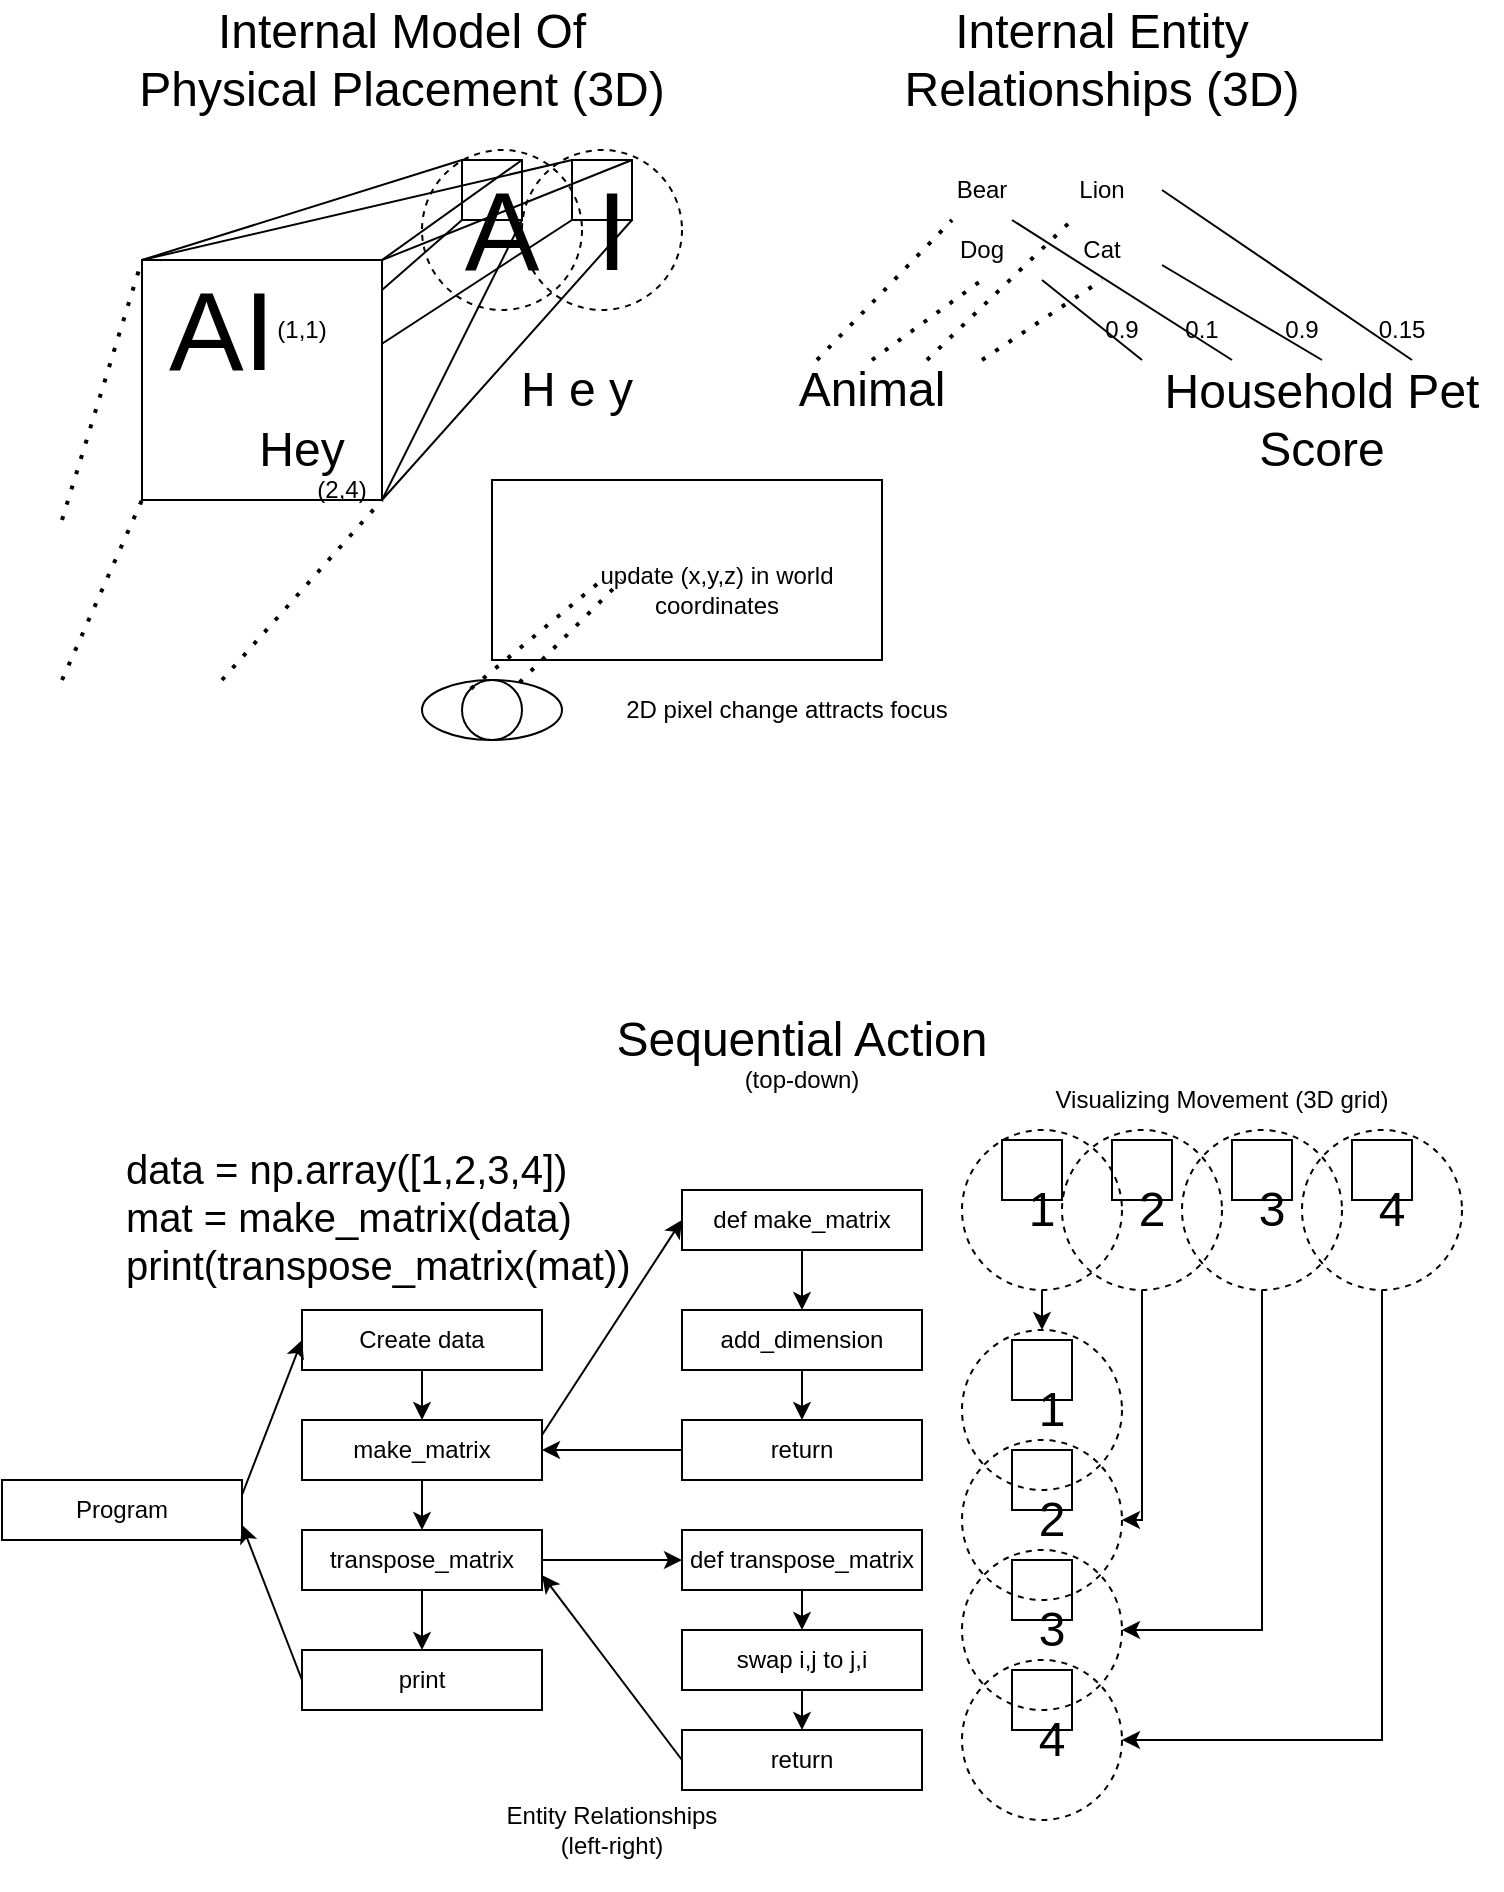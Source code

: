 <mxfile version="22.1.18" type="github">
  <diagram name="Page-1" id="2HosVxl--_S_Rm3T7pNT">
    <mxGraphModel dx="1234" dy="1180" grid="1" gridSize="10" guides="1" tooltips="1" connect="1" arrows="1" fold="1" page="0" pageScale="1" pageWidth="850" pageHeight="1100" math="0" shadow="0">
      <root>
        <mxCell id="0" />
        <mxCell id="1" parent="0" />
        <mxCell id="tEnjDblLYsDwTRLGcKnI-51" value="" style="rounded=0;whiteSpace=wrap;html=1;fillColor=default;" vertex="1" parent="1">
          <mxGeometry x="335" y="380" width="195" height="90" as="geometry" />
        </mxCell>
        <mxCell id="tEnjDblLYsDwTRLGcKnI-8" value="&lt;font style=&quot;font-size: 56px;&quot;&gt;A&lt;/font&gt;" style="text;html=1;strokeColor=none;fillColor=none;align=center;verticalAlign=middle;whiteSpace=wrap;rounded=0;" vertex="1" parent="1">
          <mxGeometry x="310" y="240" width="60" height="30" as="geometry" />
        </mxCell>
        <mxCell id="tEnjDblLYsDwTRLGcKnI-7" value="" style="ellipse;whiteSpace=wrap;html=1;aspect=fixed;dashed=1;fillColor=none;" vertex="1" parent="1">
          <mxGeometry x="300" y="215" width="80" height="80" as="geometry" />
        </mxCell>
        <mxCell id="tEnjDblLYsDwTRLGcKnI-1" value="" style="whiteSpace=wrap;html=1;aspect=fixed;fillColor=none;" vertex="1" parent="1">
          <mxGeometry x="320" y="220" width="30" height="30" as="geometry" />
        </mxCell>
        <mxCell id="tEnjDblLYsDwTRLGcKnI-3" value="" style="endArrow=none;html=1;strokeWidth=1;rounded=0;exitX=0;exitY=0;exitDx=0;exitDy=0;entryX=0;entryY=0;entryDx=0;entryDy=0;" edge="1" parent="1" source="tEnjDblLYsDwTRLGcKnI-2" target="tEnjDblLYsDwTRLGcKnI-1">
          <mxGeometry width="50" height="50" relative="1" as="geometry">
            <mxPoint x="400" y="630" as="sourcePoint" />
            <mxPoint x="450" y="580" as="targetPoint" />
          </mxGeometry>
        </mxCell>
        <mxCell id="tEnjDblLYsDwTRLGcKnI-4" value="" style="endArrow=none;html=1;strokeWidth=1;rounded=0;exitX=1;exitY=0;exitDx=0;exitDy=0;entryX=1;entryY=0;entryDx=0;entryDy=0;" edge="1" parent="1" source="tEnjDblLYsDwTRLGcKnI-2" target="tEnjDblLYsDwTRLGcKnI-1">
          <mxGeometry width="50" height="50" relative="1" as="geometry">
            <mxPoint x="200" y="280" as="sourcePoint" />
            <mxPoint x="330" y="230" as="targetPoint" />
          </mxGeometry>
        </mxCell>
        <mxCell id="tEnjDblLYsDwTRLGcKnI-5" value="" style="endArrow=none;html=1;strokeWidth=1;rounded=0;exitX=1;exitY=1;exitDx=0;exitDy=0;entryX=1;entryY=1;entryDx=0;entryDy=0;" edge="1" parent="1" source="tEnjDblLYsDwTRLGcKnI-2" target="tEnjDblLYsDwTRLGcKnI-1">
          <mxGeometry width="50" height="50" relative="1" as="geometry">
            <mxPoint x="280" y="280" as="sourcePoint" />
            <mxPoint x="370" y="230" as="targetPoint" />
          </mxGeometry>
        </mxCell>
        <mxCell id="tEnjDblLYsDwTRLGcKnI-6" value="" style="endArrow=none;html=1;strokeWidth=1;rounded=0;exitX=0;exitY=1;exitDx=0;exitDy=0;entryX=0;entryY=1;entryDx=0;entryDy=0;" edge="1" parent="1" source="tEnjDblLYsDwTRLGcKnI-2" target="tEnjDblLYsDwTRLGcKnI-1">
          <mxGeometry width="50" height="50" relative="1" as="geometry">
            <mxPoint x="290" y="290" as="sourcePoint" />
            <mxPoint x="380" y="240" as="targetPoint" />
          </mxGeometry>
        </mxCell>
        <mxCell id="tEnjDblLYsDwTRLGcKnI-17" value="" style="endArrow=none;html=1;strokeWidth=1;rounded=0;exitX=0;exitY=1;exitDx=0;exitDy=0;entryX=0;entryY=1;entryDx=0;entryDy=0;" edge="1" parent="1" source="tEnjDblLYsDwTRLGcKnI-2">
          <mxGeometry width="50" height="50" relative="1" as="geometry">
            <mxPoint x="215" y="390" as="sourcePoint" />
            <mxPoint x="375" y="250" as="targetPoint" />
          </mxGeometry>
        </mxCell>
        <mxCell id="tEnjDblLYsDwTRLGcKnI-2" value="" style="whiteSpace=wrap;html=1;aspect=fixed;" vertex="1" parent="1">
          <mxGeometry x="160" y="270" width="120" height="120" as="geometry" />
        </mxCell>
        <mxCell id="tEnjDblLYsDwTRLGcKnI-11" value="" style="ellipse;whiteSpace=wrap;html=1;aspect=fixed;dashed=1;fillColor=none;" vertex="1" parent="1">
          <mxGeometry x="350" y="215" width="80" height="80" as="geometry" />
        </mxCell>
        <mxCell id="tEnjDblLYsDwTRLGcKnI-13" value="&lt;font style=&quot;font-size: 56px;&quot;&gt;I&lt;/font&gt;" style="text;html=1;strokeColor=none;fillColor=none;align=center;verticalAlign=middle;whiteSpace=wrap;rounded=0;" vertex="1" parent="1">
          <mxGeometry x="365" y="240" width="60" height="30" as="geometry" />
        </mxCell>
        <mxCell id="tEnjDblLYsDwTRLGcKnI-14" value="" style="endArrow=none;html=1;strokeWidth=1;rounded=0;exitX=0;exitY=0;exitDx=0;exitDy=0;entryX=0;entryY=0;entryDx=0;entryDy=0;" edge="1" parent="1" source="tEnjDblLYsDwTRLGcKnI-2">
          <mxGeometry width="50" height="50" relative="1" as="geometry">
            <mxPoint x="215" y="270" as="sourcePoint" />
            <mxPoint x="375" y="220" as="targetPoint" />
          </mxGeometry>
        </mxCell>
        <mxCell id="tEnjDblLYsDwTRLGcKnI-15" value="" style="endArrow=none;html=1;strokeWidth=1;rounded=0;exitX=1;exitY=0;exitDx=0;exitDy=0;entryX=1;entryY=0;entryDx=0;entryDy=0;" edge="1" parent="1" source="tEnjDblLYsDwTRLGcKnI-2">
          <mxGeometry width="50" height="50" relative="1" as="geometry">
            <mxPoint x="335" y="270" as="sourcePoint" />
            <mxPoint x="405" y="220" as="targetPoint" />
          </mxGeometry>
        </mxCell>
        <mxCell id="tEnjDblLYsDwTRLGcKnI-16" value="" style="endArrow=none;html=1;strokeWidth=1;rounded=0;entryX=1;entryY=1;entryDx=0;entryDy=0;" edge="1" parent="1">
          <mxGeometry width="50" height="50" relative="1" as="geometry">
            <mxPoint x="280" y="390" as="sourcePoint" />
            <mxPoint x="405" y="250" as="targetPoint" />
          </mxGeometry>
        </mxCell>
        <mxCell id="tEnjDblLYsDwTRLGcKnI-18" value="" style="whiteSpace=wrap;html=1;aspect=fixed;fillColor=none;" vertex="1" parent="1">
          <mxGeometry x="375" y="220" width="30" height="30" as="geometry" />
        </mxCell>
        <mxCell id="tEnjDblLYsDwTRLGcKnI-19" value="&lt;font style=&quot;font-size: 56px;&quot;&gt;AI&lt;/font&gt;" style="text;html=1;strokeColor=none;fillColor=none;align=center;verticalAlign=middle;whiteSpace=wrap;rounded=0;strokeWidth=56;" vertex="1" parent="1">
          <mxGeometry x="170" y="290" width="60" height="30" as="geometry" />
        </mxCell>
        <mxCell id="tEnjDblLYsDwTRLGcKnI-20" value="&lt;font style=&quot;font-size: 24px;&quot;&gt;H e y&lt;/font&gt;" style="text;html=1;strokeColor=none;fillColor=none;align=center;verticalAlign=middle;whiteSpace=wrap;rounded=0;" vertex="1" parent="1">
          <mxGeometry x="250" y="295" width="255" height="80" as="geometry" />
        </mxCell>
        <mxCell id="tEnjDblLYsDwTRLGcKnI-21" value="&lt;font style=&quot;font-size: 24px;&quot;&gt;Hey&lt;/font&gt;" style="text;html=1;strokeColor=none;fillColor=none;align=center;verticalAlign=middle;whiteSpace=wrap;rounded=0;" vertex="1" parent="1">
          <mxGeometry x="210" y="350" width="60" height="30" as="geometry" />
        </mxCell>
        <mxCell id="tEnjDblLYsDwTRLGcKnI-23" value="(1,1)" style="text;html=1;strokeColor=none;fillColor=none;align=center;verticalAlign=middle;whiteSpace=wrap;rounded=0;" vertex="1" parent="1">
          <mxGeometry x="210" y="290" width="60" height="30" as="geometry" />
        </mxCell>
        <mxCell id="tEnjDblLYsDwTRLGcKnI-24" value="(2,4)" style="text;html=1;strokeColor=none;fillColor=none;align=center;verticalAlign=middle;whiteSpace=wrap;rounded=0;" vertex="1" parent="1">
          <mxGeometry x="230" y="370" width="60" height="30" as="geometry" />
        </mxCell>
        <mxCell id="tEnjDblLYsDwTRLGcKnI-25" value="" style="endArrow=none;dashed=1;html=1;dashPattern=1 3;strokeWidth=2;rounded=0;" edge="1" parent="1">
          <mxGeometry width="50" height="50" relative="1" as="geometry">
            <mxPoint x="120" y="400" as="sourcePoint" />
            <mxPoint x="160" y="270" as="targetPoint" />
          </mxGeometry>
        </mxCell>
        <mxCell id="tEnjDblLYsDwTRLGcKnI-26" value="" style="endArrow=none;dashed=1;html=1;dashPattern=1 3;strokeWidth=2;rounded=0;entryX=0;entryY=1;entryDx=0;entryDy=0;" edge="1" parent="1" target="tEnjDblLYsDwTRLGcKnI-2">
          <mxGeometry width="50" height="50" relative="1" as="geometry">
            <mxPoint x="120" y="480" as="sourcePoint" />
            <mxPoint x="450" y="450" as="targetPoint" />
          </mxGeometry>
        </mxCell>
        <mxCell id="tEnjDblLYsDwTRLGcKnI-27" value="" style="endArrow=none;dashed=1;html=1;dashPattern=1 3;strokeWidth=2;rounded=0;entryX=1;entryY=1;entryDx=0;entryDy=0;" edge="1" parent="1" target="tEnjDblLYsDwTRLGcKnI-2">
          <mxGeometry width="50" height="50" relative="1" as="geometry">
            <mxPoint x="200" y="480" as="sourcePoint" />
            <mxPoint x="450" y="450" as="targetPoint" />
          </mxGeometry>
        </mxCell>
        <mxCell id="tEnjDblLYsDwTRLGcKnI-28" value="Bear" style="text;html=1;strokeColor=none;fillColor=none;align=center;verticalAlign=middle;whiteSpace=wrap;rounded=0;" vertex="1" parent="1">
          <mxGeometry x="550" y="220" width="60" height="30" as="geometry" />
        </mxCell>
        <mxCell id="tEnjDblLYsDwTRLGcKnI-29" value="Lion" style="text;html=1;strokeColor=none;fillColor=none;align=center;verticalAlign=middle;whiteSpace=wrap;rounded=0;" vertex="1" parent="1">
          <mxGeometry x="610" y="220" width="60" height="30" as="geometry" />
        </mxCell>
        <mxCell id="tEnjDblLYsDwTRLGcKnI-30" value="Dog" style="text;html=1;strokeColor=none;fillColor=none;align=center;verticalAlign=middle;whiteSpace=wrap;rounded=0;" vertex="1" parent="1">
          <mxGeometry x="550" y="250" width="60" height="30" as="geometry" />
        </mxCell>
        <mxCell id="tEnjDblLYsDwTRLGcKnI-31" value="Cat" style="text;html=1;strokeColor=none;fillColor=none;align=center;verticalAlign=middle;whiteSpace=wrap;rounded=0;" vertex="1" parent="1">
          <mxGeometry x="610" y="250" width="60" height="30" as="geometry" />
        </mxCell>
        <mxCell id="tEnjDblLYsDwTRLGcKnI-32" value="&lt;font style=&quot;font-size: 24px;&quot;&gt;Animal&lt;/font&gt;" style="text;html=1;strokeColor=none;fillColor=none;align=center;verticalAlign=middle;whiteSpace=wrap;rounded=0;" vertex="1" parent="1">
          <mxGeometry x="470" y="320" width="110" height="30" as="geometry" />
        </mxCell>
        <mxCell id="tEnjDblLYsDwTRLGcKnI-33" value="" style="endArrow=none;dashed=1;html=1;dashPattern=1 3;strokeWidth=2;rounded=0;entryX=0.25;entryY=1;entryDx=0;entryDy=0;exitX=0.25;exitY=0;exitDx=0;exitDy=0;" edge="1" parent="1" source="tEnjDblLYsDwTRLGcKnI-32" target="tEnjDblLYsDwTRLGcKnI-28">
          <mxGeometry width="50" height="50" relative="1" as="geometry">
            <mxPoint x="400" y="490" as="sourcePoint" />
            <mxPoint x="450" y="440" as="targetPoint" />
          </mxGeometry>
        </mxCell>
        <mxCell id="tEnjDblLYsDwTRLGcKnI-34" value="" style="endArrow=none;dashed=1;html=1;dashPattern=1 3;strokeWidth=2;rounded=0;entryX=0.5;entryY=1;entryDx=0;entryDy=0;exitX=0.5;exitY=0;exitDx=0;exitDy=0;" edge="1" parent="1" source="tEnjDblLYsDwTRLGcKnI-32" target="tEnjDblLYsDwTRLGcKnI-30">
          <mxGeometry width="50" height="50" relative="1" as="geometry">
            <mxPoint x="400" y="490" as="sourcePoint" />
            <mxPoint x="450" y="440" as="targetPoint" />
          </mxGeometry>
        </mxCell>
        <mxCell id="tEnjDblLYsDwTRLGcKnI-35" value="" style="endArrow=none;dashed=1;html=1;dashPattern=1 3;strokeWidth=2;rounded=0;entryX=0.25;entryY=1;entryDx=0;entryDy=0;exitX=0.75;exitY=0;exitDx=0;exitDy=0;" edge="1" parent="1" source="tEnjDblLYsDwTRLGcKnI-32" target="tEnjDblLYsDwTRLGcKnI-29">
          <mxGeometry width="50" height="50" relative="1" as="geometry">
            <mxPoint x="400" y="490" as="sourcePoint" />
            <mxPoint x="450" y="440" as="targetPoint" />
          </mxGeometry>
        </mxCell>
        <mxCell id="tEnjDblLYsDwTRLGcKnI-36" value="" style="endArrow=none;dashed=1;html=1;dashPattern=1 3;strokeWidth=2;rounded=0;entryX=0.5;entryY=1;entryDx=0;entryDy=0;exitX=1;exitY=0;exitDx=0;exitDy=0;" edge="1" parent="1" source="tEnjDblLYsDwTRLGcKnI-32" target="tEnjDblLYsDwTRLGcKnI-31">
          <mxGeometry width="50" height="50" relative="1" as="geometry">
            <mxPoint x="400" y="490" as="sourcePoint" />
            <mxPoint x="450" y="440" as="targetPoint" />
          </mxGeometry>
        </mxCell>
        <mxCell id="tEnjDblLYsDwTRLGcKnI-38" value="&lt;font style=&quot;font-size: 24px;&quot;&gt;Household Pet Score&lt;/font&gt;" style="text;html=1;strokeColor=none;fillColor=none;align=center;verticalAlign=middle;whiteSpace=wrap;rounded=0;" vertex="1" parent="1">
          <mxGeometry x="660" y="320" width="180" height="60" as="geometry" />
        </mxCell>
        <mxCell id="tEnjDblLYsDwTRLGcKnI-39" value="" style="endArrow=none;html=1;rounded=0;entryX=1;entryY=0.5;entryDx=0;entryDy=0;exitX=0.75;exitY=0;exitDx=0;exitDy=0;" edge="1" parent="1" source="tEnjDblLYsDwTRLGcKnI-38" target="tEnjDblLYsDwTRLGcKnI-29">
          <mxGeometry width="50" height="50" relative="1" as="geometry">
            <mxPoint x="400" y="460" as="sourcePoint" />
            <mxPoint x="450" y="410" as="targetPoint" />
          </mxGeometry>
        </mxCell>
        <mxCell id="tEnjDblLYsDwTRLGcKnI-40" value="" style="endArrow=none;html=1;rounded=0;entryX=0.75;entryY=1;entryDx=0;entryDy=0;exitX=0.25;exitY=0;exitDx=0;exitDy=0;" edge="1" parent="1" source="tEnjDblLYsDwTRLGcKnI-38" target="tEnjDblLYsDwTRLGcKnI-28">
          <mxGeometry width="50" height="50" relative="1" as="geometry">
            <mxPoint x="400" y="460" as="sourcePoint" />
            <mxPoint x="450" y="410" as="targetPoint" />
          </mxGeometry>
        </mxCell>
        <mxCell id="tEnjDblLYsDwTRLGcKnI-41" value="" style="endArrow=none;html=1;rounded=0;entryX=1;entryY=1;entryDx=0;entryDy=0;exitX=0;exitY=0;exitDx=0;exitDy=0;" edge="1" parent="1" source="tEnjDblLYsDwTRLGcKnI-38" target="tEnjDblLYsDwTRLGcKnI-30">
          <mxGeometry width="50" height="50" relative="1" as="geometry">
            <mxPoint x="400" y="460" as="sourcePoint" />
            <mxPoint x="450" y="410" as="targetPoint" />
          </mxGeometry>
        </mxCell>
        <mxCell id="tEnjDblLYsDwTRLGcKnI-42" value="" style="endArrow=none;html=1;rounded=0;entryX=1;entryY=0.75;entryDx=0;entryDy=0;exitX=0.5;exitY=0;exitDx=0;exitDy=0;" edge="1" parent="1" source="tEnjDblLYsDwTRLGcKnI-38" target="tEnjDblLYsDwTRLGcKnI-31">
          <mxGeometry width="50" height="50" relative="1" as="geometry">
            <mxPoint x="400" y="460" as="sourcePoint" />
            <mxPoint x="450" y="410" as="targetPoint" />
          </mxGeometry>
        </mxCell>
        <mxCell id="tEnjDblLYsDwTRLGcKnI-43" value="0.1" style="text;html=1;strokeColor=none;fillColor=none;align=center;verticalAlign=middle;whiteSpace=wrap;rounded=0;" vertex="1" parent="1">
          <mxGeometry x="660" y="290" width="60" height="30" as="geometry" />
        </mxCell>
        <mxCell id="tEnjDblLYsDwTRLGcKnI-44" value="0.9" style="text;html=1;strokeColor=none;fillColor=none;align=center;verticalAlign=middle;whiteSpace=wrap;rounded=0;" vertex="1" parent="1">
          <mxGeometry x="620" y="290" width="60" height="30" as="geometry" />
        </mxCell>
        <mxCell id="tEnjDblLYsDwTRLGcKnI-45" value="0.9" style="text;html=1;strokeColor=none;fillColor=none;align=center;verticalAlign=middle;whiteSpace=wrap;rounded=0;" vertex="1" parent="1">
          <mxGeometry x="710" y="290" width="60" height="30" as="geometry" />
        </mxCell>
        <mxCell id="tEnjDblLYsDwTRLGcKnI-46" value="0.15" style="text;html=1;strokeColor=none;fillColor=none;align=center;verticalAlign=middle;whiteSpace=wrap;rounded=0;" vertex="1" parent="1">
          <mxGeometry x="760" y="290" width="60" height="30" as="geometry" />
        </mxCell>
        <mxCell id="tEnjDblLYsDwTRLGcKnI-47" value="&lt;font style=&quot;font-size: 24px;&quot;&gt;Internal Model Of Physical Placement (3D)&lt;/font&gt;" style="text;html=1;strokeColor=none;fillColor=none;align=center;verticalAlign=middle;whiteSpace=wrap;rounded=0;" vertex="1" parent="1">
          <mxGeometry x="150" y="140" width="280" height="60" as="geometry" />
        </mxCell>
        <mxCell id="tEnjDblLYsDwTRLGcKnI-48" value="&lt;font style=&quot;font-size: 24px;&quot;&gt;Internal Entity Relationships (3D)&lt;/font&gt;" style="text;html=1;strokeColor=none;fillColor=none;align=center;verticalAlign=middle;whiteSpace=wrap;rounded=0;" vertex="1" parent="1">
          <mxGeometry x="500" y="140" width="280" height="60" as="geometry" />
        </mxCell>
        <mxCell id="tEnjDblLYsDwTRLGcKnI-49" value="" style="ellipse;whiteSpace=wrap;html=1;" vertex="1" parent="1">
          <mxGeometry x="300" y="480" width="70" height="30" as="geometry" />
        </mxCell>
        <mxCell id="tEnjDblLYsDwTRLGcKnI-50" value="" style="ellipse;whiteSpace=wrap;html=1;" vertex="1" parent="1">
          <mxGeometry x="320" y="480" width="30" height="30" as="geometry" />
        </mxCell>
        <mxCell id="tEnjDblLYsDwTRLGcKnI-53" value="" style="endArrow=none;dashed=1;html=1;dashPattern=1 3;strokeWidth=2;rounded=0;exitX=0;exitY=0;exitDx=0;exitDy=0;" edge="1" parent="1" source="tEnjDblLYsDwTRLGcKnI-50">
          <mxGeometry width="50" height="50" relative="1" as="geometry">
            <mxPoint x="400" y="430" as="sourcePoint" />
            <mxPoint x="390" y="430" as="targetPoint" />
          </mxGeometry>
        </mxCell>
        <mxCell id="tEnjDblLYsDwTRLGcKnI-54" value="" style="endArrow=none;dashed=1;html=1;dashPattern=1 3;strokeWidth=2;rounded=0;" edge="1" parent="1" source="tEnjDblLYsDwTRLGcKnI-49">
          <mxGeometry width="50" height="50" relative="1" as="geometry">
            <mxPoint x="400" y="430" as="sourcePoint" />
            <mxPoint x="400" y="430" as="targetPoint" />
          </mxGeometry>
        </mxCell>
        <mxCell id="tEnjDblLYsDwTRLGcKnI-55" value="update (x,y,z) in world coordinates" style="text;html=1;strokeColor=none;fillColor=none;align=center;verticalAlign=middle;whiteSpace=wrap;rounded=0;" vertex="1" parent="1">
          <mxGeometry x="370" y="420" width="155" height="30" as="geometry" />
        </mxCell>
        <mxCell id="tEnjDblLYsDwTRLGcKnI-56" value="2D pixel change attracts focus" style="text;html=1;strokeColor=none;fillColor=none;align=center;verticalAlign=middle;whiteSpace=wrap;rounded=0;" vertex="1" parent="1">
          <mxGeometry x="395" y="480" width="175" height="30" as="geometry" />
        </mxCell>
        <mxCell id="tEnjDblLYsDwTRLGcKnI-57" value="&lt;font style=&quot;font-size: 20px;&quot;&gt;data = np.array([1,2,3,4])&lt;br&gt;mat = make_matrix(data)&lt;br&gt;print(transpose_matrix(mat))&lt;br&gt;&lt;/font&gt;" style="text;html=1;strokeColor=none;fillColor=none;align=left;verticalAlign=middle;whiteSpace=wrap;rounded=0;" vertex="1" parent="1">
          <mxGeometry x="150" y="685" width="290" height="125" as="geometry" />
        </mxCell>
        <mxCell id="tEnjDblLYsDwTRLGcKnI-59" value="Create data" style="rounded=0;whiteSpace=wrap;html=1;" vertex="1" parent="1">
          <mxGeometry x="240" y="795" width="120" height="30" as="geometry" />
        </mxCell>
        <mxCell id="tEnjDblLYsDwTRLGcKnI-60" value="make_matrix" style="rounded=0;whiteSpace=wrap;html=1;" vertex="1" parent="1">
          <mxGeometry x="240" y="850" width="120" height="30" as="geometry" />
        </mxCell>
        <mxCell id="tEnjDblLYsDwTRLGcKnI-61" value="def make_matrix" style="rounded=0;whiteSpace=wrap;html=1;" vertex="1" parent="1">
          <mxGeometry x="430" y="735" width="120" height="30" as="geometry" />
        </mxCell>
        <mxCell id="tEnjDblLYsDwTRLGcKnI-62" value="" style="endArrow=classic;html=1;rounded=0;entryX=0.5;entryY=0;entryDx=0;entryDy=0;exitX=0.5;exitY=1;exitDx=0;exitDy=0;" edge="1" parent="1" source="tEnjDblLYsDwTRLGcKnI-59" target="tEnjDblLYsDwTRLGcKnI-60">
          <mxGeometry width="50" height="50" relative="1" as="geometry">
            <mxPoint x="120" y="660" as="sourcePoint" />
            <mxPoint x="170" y="610" as="targetPoint" />
          </mxGeometry>
        </mxCell>
        <mxCell id="tEnjDblLYsDwTRLGcKnI-63" value="add_dimension" style="rounded=0;whiteSpace=wrap;html=1;" vertex="1" parent="1">
          <mxGeometry x="430" y="795" width="120" height="30" as="geometry" />
        </mxCell>
        <mxCell id="tEnjDblLYsDwTRLGcKnI-64" value="return" style="rounded=0;whiteSpace=wrap;html=1;" vertex="1" parent="1">
          <mxGeometry x="430" y="850" width="120" height="30" as="geometry" />
        </mxCell>
        <mxCell id="tEnjDblLYsDwTRLGcKnI-65" value="" style="endArrow=classic;html=1;rounded=0;exitX=1;exitY=0.25;exitDx=0;exitDy=0;entryX=0;entryY=0.5;entryDx=0;entryDy=0;" edge="1" parent="1" source="tEnjDblLYsDwTRLGcKnI-60" target="tEnjDblLYsDwTRLGcKnI-61">
          <mxGeometry width="50" height="50" relative="1" as="geometry">
            <mxPoint x="130" y="630" as="sourcePoint" />
            <mxPoint x="180" y="580" as="targetPoint" />
          </mxGeometry>
        </mxCell>
        <mxCell id="tEnjDblLYsDwTRLGcKnI-66" value="" style="endArrow=classic;html=1;rounded=0;exitX=0.5;exitY=1;exitDx=0;exitDy=0;entryX=0.5;entryY=0;entryDx=0;entryDy=0;" edge="1" parent="1" source="tEnjDblLYsDwTRLGcKnI-61" target="tEnjDblLYsDwTRLGcKnI-63">
          <mxGeometry width="50" height="50" relative="1" as="geometry">
            <mxPoint x="380" y="845" as="sourcePoint" />
            <mxPoint x="440" y="760" as="targetPoint" />
          </mxGeometry>
        </mxCell>
        <mxCell id="tEnjDblLYsDwTRLGcKnI-67" value="" style="endArrow=classic;html=1;rounded=0;exitX=0.5;exitY=1;exitDx=0;exitDy=0;entryX=0.5;entryY=0;entryDx=0;entryDy=0;" edge="1" parent="1" source="tEnjDblLYsDwTRLGcKnI-63" target="tEnjDblLYsDwTRLGcKnI-64">
          <mxGeometry width="50" height="50" relative="1" as="geometry">
            <mxPoint x="390" y="855" as="sourcePoint" />
            <mxPoint x="450" y="770" as="targetPoint" />
          </mxGeometry>
        </mxCell>
        <mxCell id="tEnjDblLYsDwTRLGcKnI-68" value="" style="endArrow=classic;html=1;rounded=0;exitX=0;exitY=0.5;exitDx=0;exitDy=0;" edge="1" parent="1" source="tEnjDblLYsDwTRLGcKnI-64">
          <mxGeometry width="50" height="50" relative="1" as="geometry">
            <mxPoint x="400" y="865" as="sourcePoint" />
            <mxPoint x="360" y="865" as="targetPoint" />
          </mxGeometry>
        </mxCell>
        <mxCell id="tEnjDblLYsDwTRLGcKnI-69" value="" style="endArrow=classic;html=1;rounded=0;exitX=0.5;exitY=1;exitDx=0;exitDy=0;entryX=0.5;entryY=0;entryDx=0;entryDy=0;" edge="1" parent="1" source="tEnjDblLYsDwTRLGcKnI-60" target="tEnjDblLYsDwTRLGcKnI-70">
          <mxGeometry width="50" height="50" relative="1" as="geometry">
            <mxPoint x="310" y="835" as="sourcePoint" />
            <mxPoint x="300" y="905" as="targetPoint" />
          </mxGeometry>
        </mxCell>
        <mxCell id="tEnjDblLYsDwTRLGcKnI-70" value="transpose_matrix" style="rounded=0;whiteSpace=wrap;html=1;" vertex="1" parent="1">
          <mxGeometry x="240" y="905" width="120" height="30" as="geometry" />
        </mxCell>
        <mxCell id="tEnjDblLYsDwTRLGcKnI-71" value="" style="endArrow=classic;html=1;rounded=0;exitX=1;exitY=0.5;exitDx=0;exitDy=0;entryX=0;entryY=0.5;entryDx=0;entryDy=0;" edge="1" parent="1" source="tEnjDblLYsDwTRLGcKnI-70" target="tEnjDblLYsDwTRLGcKnI-72">
          <mxGeometry width="50" height="50" relative="1" as="geometry">
            <mxPoint x="380" y="845" as="sourcePoint" />
            <mxPoint x="410" y="915" as="targetPoint" />
          </mxGeometry>
        </mxCell>
        <mxCell id="tEnjDblLYsDwTRLGcKnI-72" value="def transpose_matrix" style="rounded=0;whiteSpace=wrap;html=1;" vertex="1" parent="1">
          <mxGeometry x="430" y="905" width="120" height="30" as="geometry" />
        </mxCell>
        <mxCell id="tEnjDblLYsDwTRLGcKnI-73" value="" style="endArrow=classic;html=1;rounded=0;exitX=0.5;exitY=1;exitDx=0;exitDy=0;" edge="1" parent="1" source="tEnjDblLYsDwTRLGcKnI-72">
          <mxGeometry width="50" height="50" relative="1" as="geometry">
            <mxPoint x="500" y="775" as="sourcePoint" />
            <mxPoint x="490" y="955" as="targetPoint" />
          </mxGeometry>
        </mxCell>
        <mxCell id="tEnjDblLYsDwTRLGcKnI-74" value="swap i,j to j,i" style="rounded=0;whiteSpace=wrap;html=1;" vertex="1" parent="1">
          <mxGeometry x="430" y="955" width="120" height="30" as="geometry" />
        </mxCell>
        <mxCell id="tEnjDblLYsDwTRLGcKnI-75" value="" style="endArrow=classic;html=1;rounded=0;exitX=0.5;exitY=1;exitDx=0;exitDy=0;" edge="1" parent="1" source="tEnjDblLYsDwTRLGcKnI-74" target="tEnjDblLYsDwTRLGcKnI-76">
          <mxGeometry width="50" height="50" relative="1" as="geometry">
            <mxPoint x="500" y="835" as="sourcePoint" />
            <mxPoint x="500" y="860" as="targetPoint" />
          </mxGeometry>
        </mxCell>
        <mxCell id="tEnjDblLYsDwTRLGcKnI-76" value="return" style="rounded=0;whiteSpace=wrap;html=1;" vertex="1" parent="1">
          <mxGeometry x="430" y="1005" width="120" height="30" as="geometry" />
        </mxCell>
        <mxCell id="tEnjDblLYsDwTRLGcKnI-77" value="" style="endArrow=classic;html=1;rounded=0;exitX=0;exitY=0.5;exitDx=0;exitDy=0;entryX=1;entryY=0.75;entryDx=0;entryDy=0;" edge="1" parent="1" source="tEnjDblLYsDwTRLGcKnI-76" target="tEnjDblLYsDwTRLGcKnI-70">
          <mxGeometry width="50" height="50" relative="1" as="geometry">
            <mxPoint x="440" y="875" as="sourcePoint" />
            <mxPoint x="380" y="853" as="targetPoint" />
          </mxGeometry>
        </mxCell>
        <mxCell id="tEnjDblLYsDwTRLGcKnI-79" value="" style="endArrow=classic;html=1;rounded=0;exitX=0.5;exitY=1;exitDx=0;exitDy=0;" edge="1" parent="1" source="tEnjDblLYsDwTRLGcKnI-70">
          <mxGeometry width="50" height="50" relative="1" as="geometry">
            <mxPoint x="310" y="890" as="sourcePoint" />
            <mxPoint x="300" y="965" as="targetPoint" />
          </mxGeometry>
        </mxCell>
        <mxCell id="tEnjDblLYsDwTRLGcKnI-80" value="print" style="rounded=0;whiteSpace=wrap;html=1;" vertex="1" parent="1">
          <mxGeometry x="240" y="965" width="120" height="30" as="geometry" />
        </mxCell>
        <mxCell id="tEnjDblLYsDwTRLGcKnI-82" value="Program" style="rounded=0;whiteSpace=wrap;html=1;" vertex="1" parent="1">
          <mxGeometry x="90" y="880" width="120" height="30" as="geometry" />
        </mxCell>
        <mxCell id="tEnjDblLYsDwTRLGcKnI-83" value="" style="endArrow=classic;html=1;rounded=0;exitX=1;exitY=0.25;exitDx=0;exitDy=0;entryX=0;entryY=0.5;entryDx=0;entryDy=0;" edge="1" parent="1" source="tEnjDblLYsDwTRLGcKnI-82" target="tEnjDblLYsDwTRLGcKnI-59">
          <mxGeometry width="50" height="50" relative="1" as="geometry">
            <mxPoint x="370" y="868" as="sourcePoint" />
            <mxPoint x="440" y="760" as="targetPoint" />
          </mxGeometry>
        </mxCell>
        <mxCell id="tEnjDblLYsDwTRLGcKnI-84" value="" style="endArrow=classic;html=1;rounded=0;exitX=0;exitY=0.5;exitDx=0;exitDy=0;entryX=1;entryY=0.75;entryDx=0;entryDy=0;" edge="1" parent="1" source="tEnjDblLYsDwTRLGcKnI-80" target="tEnjDblLYsDwTRLGcKnI-82">
          <mxGeometry width="50" height="50" relative="1" as="geometry">
            <mxPoint x="440" y="1030" as="sourcePoint" />
            <mxPoint x="370" y="938" as="targetPoint" />
          </mxGeometry>
        </mxCell>
        <mxCell id="tEnjDblLYsDwTRLGcKnI-140" style="edgeStyle=orthogonalEdgeStyle;rounded=0;orthogonalLoop=1;jettySize=auto;html=1;exitX=0.5;exitY=1;exitDx=0;exitDy=0;entryX=0.5;entryY=0;entryDx=0;entryDy=0;" edge="1" parent="1" source="tEnjDblLYsDwTRLGcKnI-86" target="tEnjDblLYsDwTRLGcKnI-132">
          <mxGeometry relative="1" as="geometry" />
        </mxCell>
        <mxCell id="tEnjDblLYsDwTRLGcKnI-86" value="" style="ellipse;whiteSpace=wrap;html=1;aspect=fixed;dashed=1;fillColor=none;" vertex="1" parent="1">
          <mxGeometry x="570" y="705" width="80" height="80" as="geometry" />
        </mxCell>
        <mxCell id="tEnjDblLYsDwTRLGcKnI-85" value="&lt;font style=&quot;font-size: 24px;&quot;&gt;1&lt;/font&gt;" style="text;html=1;strokeColor=none;fillColor=none;align=center;verticalAlign=middle;whiteSpace=wrap;rounded=0;" vertex="1" parent="1">
          <mxGeometry x="580" y="730" width="60" height="30" as="geometry" />
        </mxCell>
        <mxCell id="tEnjDblLYsDwTRLGcKnI-87" value="" style="whiteSpace=wrap;html=1;aspect=fixed;fillColor=none;" vertex="1" parent="1">
          <mxGeometry x="590" y="710" width="30" height="30" as="geometry" />
        </mxCell>
        <mxCell id="tEnjDblLYsDwTRLGcKnI-139" style="edgeStyle=orthogonalEdgeStyle;rounded=0;orthogonalLoop=1;jettySize=auto;html=1;exitX=0.5;exitY=1;exitDx=0;exitDy=0;entryX=1;entryY=0.5;entryDx=0;entryDy=0;" edge="1" parent="1" source="tEnjDblLYsDwTRLGcKnI-94" target="tEnjDblLYsDwTRLGcKnI-129">
          <mxGeometry relative="1" as="geometry">
            <Array as="points">
              <mxPoint x="660" y="900" />
            </Array>
          </mxGeometry>
        </mxCell>
        <mxCell id="tEnjDblLYsDwTRLGcKnI-94" value="" style="ellipse;whiteSpace=wrap;html=1;aspect=fixed;dashed=1;fillColor=none;" vertex="1" parent="1">
          <mxGeometry x="620" y="705" width="80" height="80" as="geometry" />
        </mxCell>
        <mxCell id="tEnjDblLYsDwTRLGcKnI-95" value="&lt;font style=&quot;font-size: 24px;&quot;&gt;2&lt;/font&gt;" style="text;html=1;strokeColor=none;fillColor=none;align=center;verticalAlign=middle;whiteSpace=wrap;rounded=0;" vertex="1" parent="1">
          <mxGeometry x="635" y="730" width="60" height="30" as="geometry" />
        </mxCell>
        <mxCell id="tEnjDblLYsDwTRLGcKnI-99" value="" style="whiteSpace=wrap;html=1;aspect=fixed;fillColor=none;" vertex="1" parent="1">
          <mxGeometry x="645" y="710" width="30" height="30" as="geometry" />
        </mxCell>
        <mxCell id="tEnjDblLYsDwTRLGcKnI-137" style="edgeStyle=orthogonalEdgeStyle;rounded=0;orthogonalLoop=1;jettySize=auto;html=1;exitX=0.5;exitY=1;exitDx=0;exitDy=0;entryX=1;entryY=0.5;entryDx=0;entryDy=0;" edge="1" parent="1" source="tEnjDblLYsDwTRLGcKnI-104" target="tEnjDblLYsDwTRLGcKnI-126">
          <mxGeometry relative="1" as="geometry" />
        </mxCell>
        <mxCell id="tEnjDblLYsDwTRLGcKnI-104" value="" style="ellipse;whiteSpace=wrap;html=1;aspect=fixed;dashed=1;fillColor=none;" vertex="1" parent="1">
          <mxGeometry x="680" y="705" width="80" height="80" as="geometry" />
        </mxCell>
        <mxCell id="tEnjDblLYsDwTRLGcKnI-105" value="&lt;font style=&quot;font-size: 24px;&quot;&gt;3&lt;/font&gt;" style="text;html=1;strokeColor=none;fillColor=none;align=center;verticalAlign=middle;whiteSpace=wrap;rounded=0;" vertex="1" parent="1">
          <mxGeometry x="695" y="730" width="60" height="30" as="geometry" />
        </mxCell>
        <mxCell id="tEnjDblLYsDwTRLGcKnI-106" value="" style="whiteSpace=wrap;html=1;aspect=fixed;fillColor=none;" vertex="1" parent="1">
          <mxGeometry x="705" y="710" width="30" height="30" as="geometry" />
        </mxCell>
        <mxCell id="tEnjDblLYsDwTRLGcKnI-138" style="edgeStyle=orthogonalEdgeStyle;rounded=0;orthogonalLoop=1;jettySize=auto;html=1;exitX=0.5;exitY=1;exitDx=0;exitDy=0;entryX=1;entryY=0.5;entryDx=0;entryDy=0;" edge="1" parent="1" source="tEnjDblLYsDwTRLGcKnI-107" target="tEnjDblLYsDwTRLGcKnI-123">
          <mxGeometry relative="1" as="geometry" />
        </mxCell>
        <mxCell id="tEnjDblLYsDwTRLGcKnI-107" value="" style="ellipse;whiteSpace=wrap;html=1;aspect=fixed;dashed=1;fillColor=none;" vertex="1" parent="1">
          <mxGeometry x="740" y="705" width="80" height="80" as="geometry" />
        </mxCell>
        <mxCell id="tEnjDblLYsDwTRLGcKnI-108" value="&lt;font style=&quot;font-size: 24px;&quot;&gt;4&lt;/font&gt;" style="text;html=1;strokeColor=none;fillColor=none;align=center;verticalAlign=middle;whiteSpace=wrap;rounded=0;" vertex="1" parent="1">
          <mxGeometry x="755" y="730" width="60" height="30" as="geometry" />
        </mxCell>
        <mxCell id="tEnjDblLYsDwTRLGcKnI-109" value="" style="whiteSpace=wrap;html=1;aspect=fixed;fillColor=none;" vertex="1" parent="1">
          <mxGeometry x="765" y="710" width="30" height="30" as="geometry" />
        </mxCell>
        <mxCell id="tEnjDblLYsDwTRLGcKnI-123" value="" style="ellipse;whiteSpace=wrap;html=1;aspect=fixed;dashed=1;fillColor=none;" vertex="1" parent="1">
          <mxGeometry x="570" y="970" width="80" height="80" as="geometry" />
        </mxCell>
        <mxCell id="tEnjDblLYsDwTRLGcKnI-124" value="&lt;font style=&quot;font-size: 24px;&quot;&gt;4&lt;/font&gt;" style="text;html=1;strokeColor=none;fillColor=none;align=center;verticalAlign=middle;whiteSpace=wrap;rounded=0;" vertex="1" parent="1">
          <mxGeometry x="585" y="995" width="60" height="30" as="geometry" />
        </mxCell>
        <mxCell id="tEnjDblLYsDwTRLGcKnI-125" value="" style="whiteSpace=wrap;html=1;aspect=fixed;fillColor=none;" vertex="1" parent="1">
          <mxGeometry x="595" y="975" width="30" height="30" as="geometry" />
        </mxCell>
        <mxCell id="tEnjDblLYsDwTRLGcKnI-126" value="" style="ellipse;whiteSpace=wrap;html=1;aspect=fixed;dashed=1;fillColor=none;" vertex="1" parent="1">
          <mxGeometry x="570" y="915" width="80" height="80" as="geometry" />
        </mxCell>
        <mxCell id="tEnjDblLYsDwTRLGcKnI-127" value="&lt;font style=&quot;font-size: 24px;&quot;&gt;3&lt;/font&gt;" style="text;html=1;strokeColor=none;fillColor=none;align=center;verticalAlign=middle;whiteSpace=wrap;rounded=0;" vertex="1" parent="1">
          <mxGeometry x="585" y="940" width="60" height="30" as="geometry" />
        </mxCell>
        <mxCell id="tEnjDblLYsDwTRLGcKnI-128" value="" style="whiteSpace=wrap;html=1;aspect=fixed;fillColor=none;" vertex="1" parent="1">
          <mxGeometry x="595" y="920" width="30" height="30" as="geometry" />
        </mxCell>
        <mxCell id="tEnjDblLYsDwTRLGcKnI-129" value="" style="ellipse;whiteSpace=wrap;html=1;aspect=fixed;dashed=1;fillColor=none;" vertex="1" parent="1">
          <mxGeometry x="570" y="860" width="80" height="80" as="geometry" />
        </mxCell>
        <mxCell id="tEnjDblLYsDwTRLGcKnI-130" value="&lt;font style=&quot;font-size: 24px;&quot;&gt;2&lt;/font&gt;" style="text;html=1;strokeColor=none;fillColor=none;align=center;verticalAlign=middle;whiteSpace=wrap;rounded=0;" vertex="1" parent="1">
          <mxGeometry x="585" y="885" width="60" height="30" as="geometry" />
        </mxCell>
        <mxCell id="tEnjDblLYsDwTRLGcKnI-131" value="" style="whiteSpace=wrap;html=1;aspect=fixed;fillColor=none;" vertex="1" parent="1">
          <mxGeometry x="595" y="865" width="30" height="30" as="geometry" />
        </mxCell>
        <mxCell id="tEnjDblLYsDwTRLGcKnI-132" value="" style="ellipse;whiteSpace=wrap;html=1;aspect=fixed;dashed=1;fillColor=none;" vertex="1" parent="1">
          <mxGeometry x="570" y="805" width="80" height="80" as="geometry" />
        </mxCell>
        <mxCell id="tEnjDblLYsDwTRLGcKnI-133" value="&lt;font style=&quot;font-size: 24px;&quot;&gt;1&lt;/font&gt;" style="text;html=1;strokeColor=none;fillColor=none;align=center;verticalAlign=middle;whiteSpace=wrap;rounded=0;" vertex="1" parent="1">
          <mxGeometry x="585" y="830" width="60" height="30" as="geometry" />
        </mxCell>
        <mxCell id="tEnjDblLYsDwTRLGcKnI-134" value="" style="whiteSpace=wrap;html=1;aspect=fixed;fillColor=none;" vertex="1" parent="1">
          <mxGeometry x="595" y="810" width="30" height="30" as="geometry" />
        </mxCell>
        <mxCell id="tEnjDblLYsDwTRLGcKnI-141" value="&lt;font style=&quot;font-size: 24px;&quot;&gt;Sequential Action&lt;/font&gt;" style="text;html=1;strokeColor=none;fillColor=none;align=center;verticalAlign=middle;whiteSpace=wrap;rounded=0;" vertex="1" parent="1">
          <mxGeometry x="350" y="630" width="280" height="60" as="geometry" />
        </mxCell>
        <mxCell id="tEnjDblLYsDwTRLGcKnI-142" value="&lt;font style=&quot;font-size: 12px;&quot;&gt;Visualizing Movement (3D grid)&lt;/font&gt;" style="text;html=1;strokeColor=none;fillColor=none;align=center;verticalAlign=middle;whiteSpace=wrap;rounded=0;" vertex="1" parent="1">
          <mxGeometry x="560" y="660" width="280" height="60" as="geometry" />
        </mxCell>
        <mxCell id="tEnjDblLYsDwTRLGcKnI-143" value="&lt;font style=&quot;font-size: 12px;&quot;&gt;Entity Relationships &lt;br&gt;(left-right)&lt;/font&gt;" style="text;html=1;strokeColor=none;fillColor=none;align=center;verticalAlign=middle;whiteSpace=wrap;rounded=0;" vertex="1" parent="1">
          <mxGeometry x="255" y="1025" width="280" height="60" as="geometry" />
        </mxCell>
        <mxCell id="tEnjDblLYsDwTRLGcKnI-144" value="&lt;font style=&quot;font-size: 12px;&quot;&gt;(top-down)&lt;/font&gt;" style="text;html=1;strokeColor=none;fillColor=none;align=center;verticalAlign=middle;whiteSpace=wrap;rounded=0;" vertex="1" parent="1">
          <mxGeometry x="350" y="650" width="280" height="60" as="geometry" />
        </mxCell>
      </root>
    </mxGraphModel>
  </diagram>
</mxfile>
